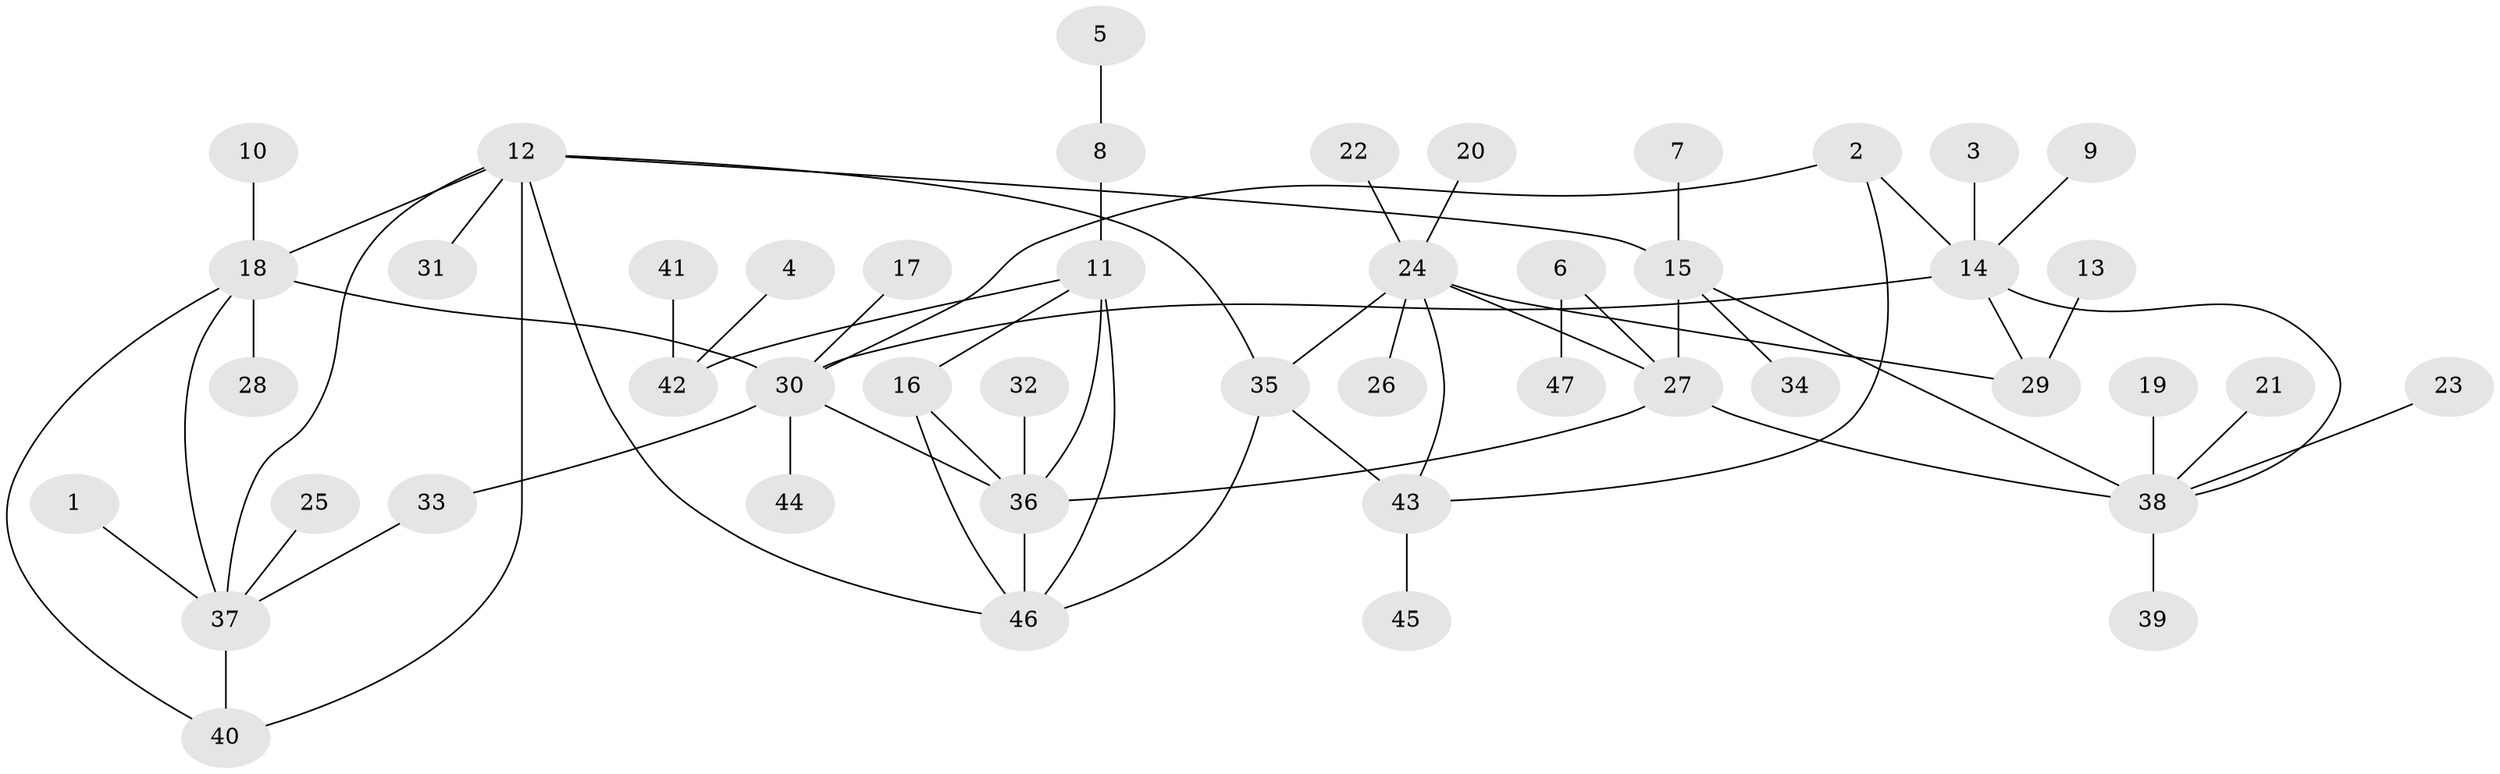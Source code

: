 // original degree distribution, {5: 0.0425531914893617, 10: 0.031914893617021274, 4: 0.031914893617021274, 7: 0.031914893617021274, 3: 0.06382978723404255, 8: 0.0425531914893617, 6: 0.02127659574468085, 9: 0.010638297872340425, 1: 0.6170212765957447, 2: 0.10638297872340426}
// Generated by graph-tools (version 1.1) at 2025/02/03/09/25 03:02:43]
// undirected, 47 vertices, 63 edges
graph export_dot {
graph [start="1"]
  node [color=gray90,style=filled];
  1;
  2;
  3;
  4;
  5;
  6;
  7;
  8;
  9;
  10;
  11;
  12;
  13;
  14;
  15;
  16;
  17;
  18;
  19;
  20;
  21;
  22;
  23;
  24;
  25;
  26;
  27;
  28;
  29;
  30;
  31;
  32;
  33;
  34;
  35;
  36;
  37;
  38;
  39;
  40;
  41;
  42;
  43;
  44;
  45;
  46;
  47;
  1 -- 37 [weight=1.0];
  2 -- 14 [weight=2.0];
  2 -- 30 [weight=2.0];
  2 -- 43 [weight=1.0];
  3 -- 14 [weight=1.0];
  4 -- 42 [weight=1.0];
  5 -- 8 [weight=1.0];
  6 -- 27 [weight=1.0];
  6 -- 47 [weight=1.0];
  7 -- 15 [weight=1.0];
  8 -- 11 [weight=1.0];
  9 -- 14 [weight=1.0];
  10 -- 18 [weight=1.0];
  11 -- 16 [weight=1.0];
  11 -- 36 [weight=1.0];
  11 -- 42 [weight=1.0];
  11 -- 46 [weight=1.0];
  12 -- 15 [weight=1.0];
  12 -- 18 [weight=1.0];
  12 -- 31 [weight=1.0];
  12 -- 35 [weight=1.0];
  12 -- 37 [weight=1.0];
  12 -- 40 [weight=1.0];
  12 -- 46 [weight=1.0];
  13 -- 29 [weight=1.0];
  14 -- 29 [weight=1.0];
  14 -- 30 [weight=1.0];
  14 -- 38 [weight=1.0];
  15 -- 27 [weight=2.0];
  15 -- 34 [weight=1.0];
  15 -- 38 [weight=1.0];
  16 -- 36 [weight=1.0];
  16 -- 46 [weight=1.0];
  17 -- 30 [weight=1.0];
  18 -- 28 [weight=1.0];
  18 -- 30 [weight=1.0];
  18 -- 37 [weight=1.0];
  18 -- 40 [weight=1.0];
  19 -- 38 [weight=1.0];
  20 -- 24 [weight=1.0];
  21 -- 38 [weight=1.0];
  22 -- 24 [weight=1.0];
  23 -- 38 [weight=1.0];
  24 -- 26 [weight=1.0];
  24 -- 27 [weight=1.0];
  24 -- 29 [weight=1.0];
  24 -- 35 [weight=2.0];
  24 -- 43 [weight=1.0];
  25 -- 37 [weight=1.0];
  27 -- 36 [weight=1.0];
  27 -- 38 [weight=2.0];
  30 -- 33 [weight=1.0];
  30 -- 36 [weight=1.0];
  30 -- 44 [weight=1.0];
  32 -- 36 [weight=1.0];
  33 -- 37 [weight=1.0];
  35 -- 43 [weight=2.0];
  35 -- 46 [weight=1.0];
  36 -- 46 [weight=1.0];
  37 -- 40 [weight=1.0];
  38 -- 39 [weight=1.0];
  41 -- 42 [weight=1.0];
  43 -- 45 [weight=1.0];
}
